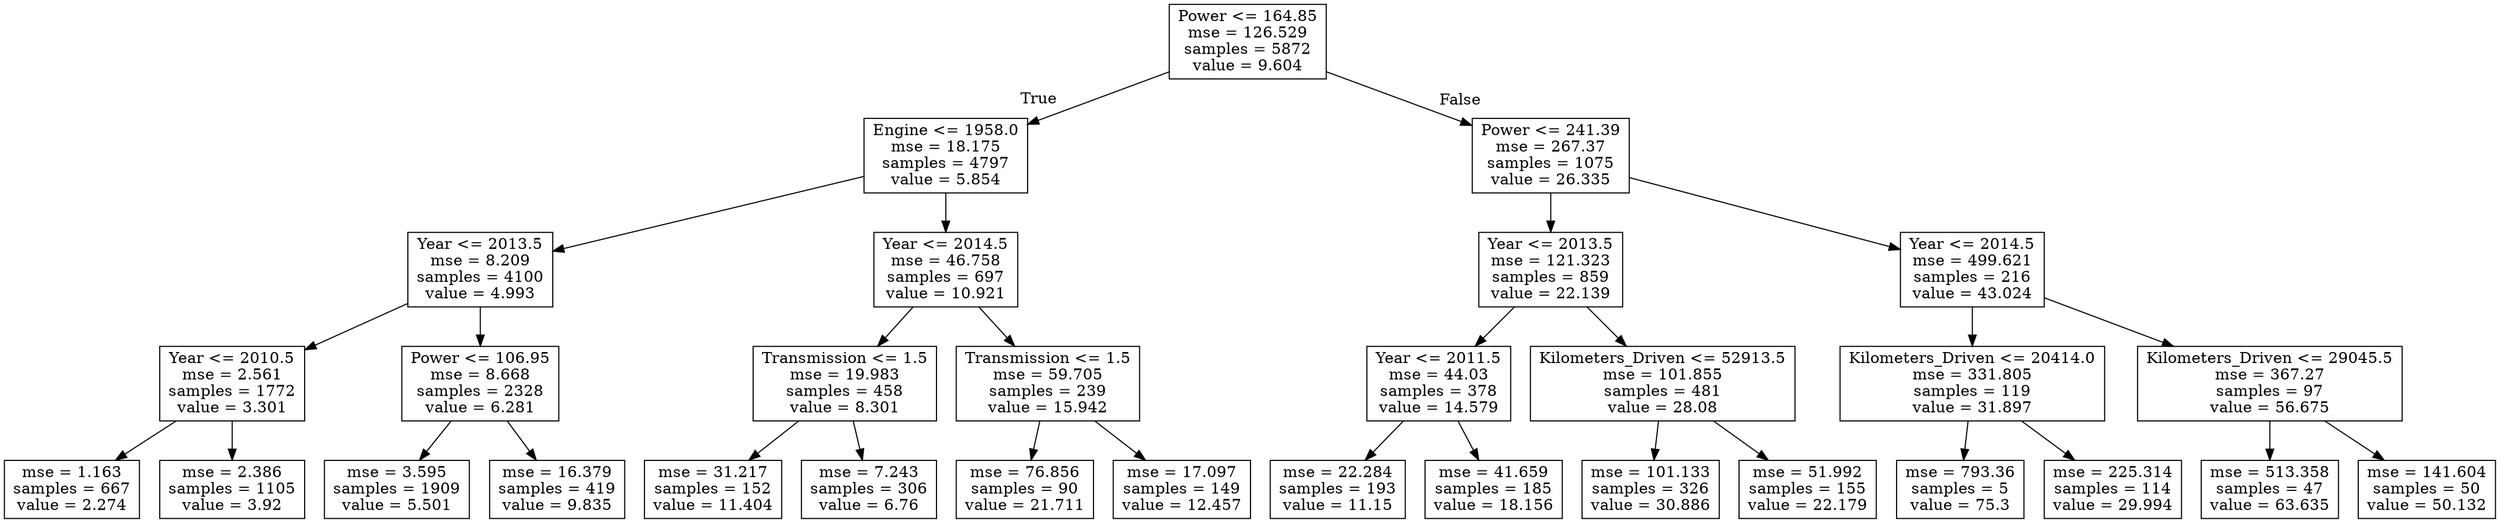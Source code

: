 digraph Tree {
node [shape=box] ;
0 [label="Power <= 164.85\nmse = 126.529\nsamples = 5872\nvalue = 9.604"] ;
1 [label="Engine <= 1958.0\nmse = 18.175\nsamples = 4797\nvalue = 5.854"] ;
0 -> 1 [labeldistance=2.5, labelangle=45, headlabel="True"] ;
2 [label="Year <= 2013.5\nmse = 8.209\nsamples = 4100\nvalue = 4.993"] ;
1 -> 2 ;
3 [label="Year <= 2010.5\nmse = 2.561\nsamples = 1772\nvalue = 3.301"] ;
2 -> 3 ;
4 [label="mse = 1.163\nsamples = 667\nvalue = 2.274"] ;
3 -> 4 ;
5 [label="mse = 2.386\nsamples = 1105\nvalue = 3.92"] ;
3 -> 5 ;
6 [label="Power <= 106.95\nmse = 8.668\nsamples = 2328\nvalue = 6.281"] ;
2 -> 6 ;
7 [label="mse = 3.595\nsamples = 1909\nvalue = 5.501"] ;
6 -> 7 ;
8 [label="mse = 16.379\nsamples = 419\nvalue = 9.835"] ;
6 -> 8 ;
9 [label="Year <= 2014.5\nmse = 46.758\nsamples = 697\nvalue = 10.921"] ;
1 -> 9 ;
10 [label="Transmission <= 1.5\nmse = 19.983\nsamples = 458\nvalue = 8.301"] ;
9 -> 10 ;
11 [label="mse = 31.217\nsamples = 152\nvalue = 11.404"] ;
10 -> 11 ;
12 [label="mse = 7.243\nsamples = 306\nvalue = 6.76"] ;
10 -> 12 ;
13 [label="Transmission <= 1.5\nmse = 59.705\nsamples = 239\nvalue = 15.942"] ;
9 -> 13 ;
14 [label="mse = 76.856\nsamples = 90\nvalue = 21.711"] ;
13 -> 14 ;
15 [label="mse = 17.097\nsamples = 149\nvalue = 12.457"] ;
13 -> 15 ;
16 [label="Power <= 241.39\nmse = 267.37\nsamples = 1075\nvalue = 26.335"] ;
0 -> 16 [labeldistance=2.5, labelangle=-45, headlabel="False"] ;
17 [label="Year <= 2013.5\nmse = 121.323\nsamples = 859\nvalue = 22.139"] ;
16 -> 17 ;
18 [label="Year <= 2011.5\nmse = 44.03\nsamples = 378\nvalue = 14.579"] ;
17 -> 18 ;
19 [label="mse = 22.284\nsamples = 193\nvalue = 11.15"] ;
18 -> 19 ;
20 [label="mse = 41.659\nsamples = 185\nvalue = 18.156"] ;
18 -> 20 ;
21 [label="Kilometers_Driven <= 52913.5\nmse = 101.855\nsamples = 481\nvalue = 28.08"] ;
17 -> 21 ;
22 [label="mse = 101.133\nsamples = 326\nvalue = 30.886"] ;
21 -> 22 ;
23 [label="mse = 51.992\nsamples = 155\nvalue = 22.179"] ;
21 -> 23 ;
24 [label="Year <= 2014.5\nmse = 499.621\nsamples = 216\nvalue = 43.024"] ;
16 -> 24 ;
25 [label="Kilometers_Driven <= 20414.0\nmse = 331.805\nsamples = 119\nvalue = 31.897"] ;
24 -> 25 ;
26 [label="mse = 793.36\nsamples = 5\nvalue = 75.3"] ;
25 -> 26 ;
27 [label="mse = 225.314\nsamples = 114\nvalue = 29.994"] ;
25 -> 27 ;
28 [label="Kilometers_Driven <= 29045.5\nmse = 367.27\nsamples = 97\nvalue = 56.675"] ;
24 -> 28 ;
29 [label="mse = 513.358\nsamples = 47\nvalue = 63.635"] ;
28 -> 29 ;
30 [label="mse = 141.604\nsamples = 50\nvalue = 50.132"] ;
28 -> 30 ;
}
